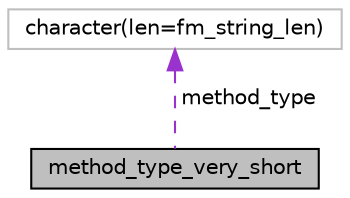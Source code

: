 digraph "method_type_very_short"
{
 // INTERACTIVE_SVG=YES
 // LATEX_PDF_SIZE
  edge [fontname="Helvetica",fontsize="10",labelfontname="Helvetica",labelfontsize="10"];
  node [fontname="Helvetica",fontsize="10",shape=record];
  Node1 [label="method_type_very_short",height=0.2,width=0.4,color="black", fillcolor="grey75", style="filled", fontcolor="black",tooltip="This is the same as method_type except that the method_control and method_name strings are not presen..."];
  Node2 -> Node1 [dir="back",color="darkorchid3",fontsize="10",style="dashed",label=" method_type" ,fontname="Helvetica"];
  Node2 [label="character(len=fm_string_len)",height=0.2,width=0.4,color="grey75", fillcolor="white", style="filled",tooltip=" "];
}
